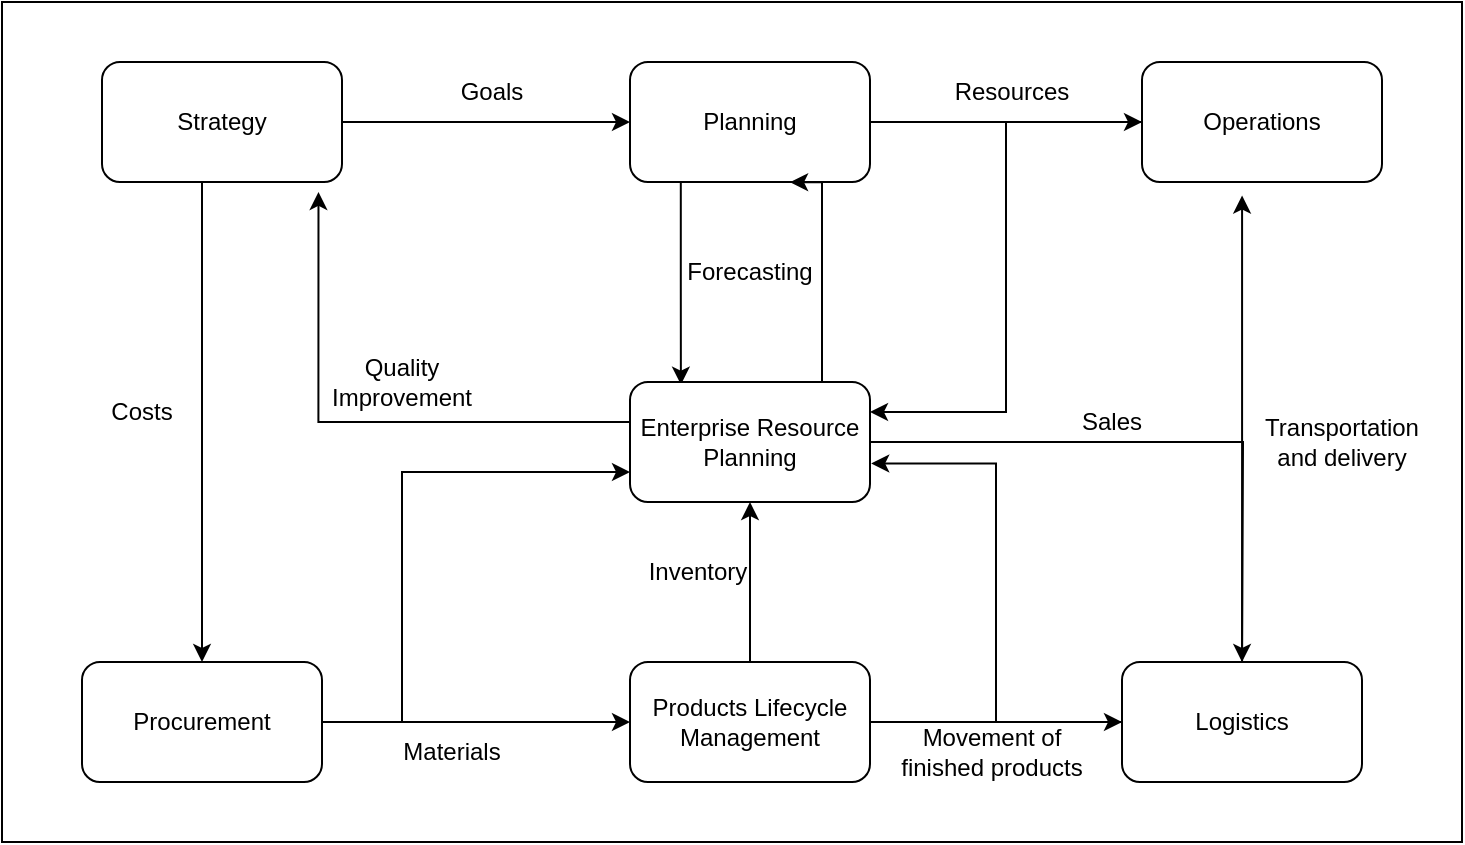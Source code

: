 <mxfile version="28.0.4">
  <diagram name="Page-1" id="RFG91nqQHrq2rCqh5LNW">
    <mxGraphModel dx="1042" dy="510" grid="1" gridSize="10" guides="1" tooltips="1" connect="1" arrows="1" fold="1" page="1" pageScale="1" pageWidth="827" pageHeight="1169" math="0" shadow="0">
      <root>
        <mxCell id="0" />
        <mxCell id="1" parent="0" />
        <mxCell id="hU0FTpct08kERLUiqEbZ-2" value="" style="rounded=0;whiteSpace=wrap;html=1;" parent="1" vertex="1">
          <mxGeometry x="40" y="150" width="730" height="420" as="geometry" />
        </mxCell>
        <mxCell id="hU0FTpct08kERLUiqEbZ-5" value="" style="edgeStyle=orthogonalEdgeStyle;rounded=0;orthogonalLoop=1;jettySize=auto;html=1;" parent="1" source="hU0FTpct08kERLUiqEbZ-3" target="hU0FTpct08kERLUiqEbZ-4" edge="1">
          <mxGeometry relative="1" as="geometry" />
        </mxCell>
        <mxCell id="HoA-zwtDn_BUg8EGvlk8-13" style="edgeStyle=orthogonalEdgeStyle;rounded=0;orthogonalLoop=1;jettySize=auto;html=1;" parent="1" source="hU0FTpct08kERLUiqEbZ-3" target="hU0FTpct08kERLUiqEbZ-10" edge="1">
          <mxGeometry relative="1" as="geometry">
            <Array as="points">
              <mxPoint x="140" y="300" />
              <mxPoint x="140" y="300" />
            </Array>
          </mxGeometry>
        </mxCell>
        <mxCell id="hU0FTpct08kERLUiqEbZ-3" value="Strategy " style="rounded=1;whiteSpace=wrap;html=1;" parent="1" vertex="1">
          <mxGeometry x="90" y="180" width="120" height="60" as="geometry" />
        </mxCell>
        <mxCell id="hU0FTpct08kERLUiqEbZ-11" value="" style="edgeStyle=orthogonalEdgeStyle;rounded=0;orthogonalLoop=1;jettySize=auto;html=1;" parent="1" source="hU0FTpct08kERLUiqEbZ-4" target="hU0FTpct08kERLUiqEbZ-6" edge="1">
          <mxGeometry relative="1" as="geometry" />
        </mxCell>
        <mxCell id="HoA-zwtDn_BUg8EGvlk8-5" style="edgeStyle=orthogonalEdgeStyle;rounded=0;orthogonalLoop=1;jettySize=auto;html=1;entryX=0.212;entryY=0.022;entryDx=0;entryDy=0;entryPerimeter=0;" parent="1" source="hU0FTpct08kERLUiqEbZ-4" target="hU0FTpct08kERLUiqEbZ-17" edge="1">
          <mxGeometry relative="1" as="geometry">
            <Array as="points">
              <mxPoint x="379" y="290" />
            </Array>
          </mxGeometry>
        </mxCell>
        <mxCell id="hU0FTpct08kERLUiqEbZ-4" value="&lt;div&gt;Planning &lt;/div&gt;" style="rounded=1;whiteSpace=wrap;html=1;" parent="1" vertex="1">
          <mxGeometry x="354" y="180" width="120" height="60" as="geometry" />
        </mxCell>
        <mxCell id="HoA-zwtDn_BUg8EGvlk8-9" style="edgeStyle=orthogonalEdgeStyle;rounded=0;orthogonalLoop=1;jettySize=auto;html=1;entryX=1;entryY=0.25;entryDx=0;entryDy=0;" parent="1" source="hU0FTpct08kERLUiqEbZ-6" target="hU0FTpct08kERLUiqEbZ-17" edge="1">
          <mxGeometry relative="1" as="geometry" />
        </mxCell>
        <mxCell id="hU0FTpct08kERLUiqEbZ-6" value="Operations " style="rounded=1;whiteSpace=wrap;html=1;" parent="1" vertex="1">
          <mxGeometry x="610" y="180" width="120" height="60" as="geometry" />
        </mxCell>
        <mxCell id="hU0FTpct08kERLUiqEbZ-8" value="Logistics" style="rounded=1;whiteSpace=wrap;html=1;" parent="1" vertex="1">
          <mxGeometry x="600" y="480" width="120" height="60" as="geometry" />
        </mxCell>
        <mxCell id="HoA-zwtDn_BUg8EGvlk8-22" value="" style="edgeStyle=orthogonalEdgeStyle;rounded=0;orthogonalLoop=1;jettySize=auto;html=1;" parent="1" source="hU0FTpct08kERLUiqEbZ-9" target="hU0FTpct08kERLUiqEbZ-17" edge="1">
          <mxGeometry relative="1" as="geometry" />
        </mxCell>
        <mxCell id="HoA-zwtDn_BUg8EGvlk8-31" style="edgeStyle=orthogonalEdgeStyle;rounded=0;orthogonalLoop=1;jettySize=auto;html=1;" parent="1" source="hU0FTpct08kERLUiqEbZ-9" target="hU0FTpct08kERLUiqEbZ-8" edge="1">
          <mxGeometry relative="1" as="geometry" />
        </mxCell>
        <mxCell id="hU0FTpct08kERLUiqEbZ-9" value="Products Lifecycle Management " style="rounded=1;whiteSpace=wrap;html=1;" parent="1" vertex="1">
          <mxGeometry x="354" y="480" width="120" height="60" as="geometry" />
        </mxCell>
        <mxCell id="HoA-zwtDn_BUg8EGvlk8-17" style="edgeStyle=orthogonalEdgeStyle;rounded=0;orthogonalLoop=1;jettySize=auto;html=1;entryX=0;entryY=0.75;entryDx=0;entryDy=0;" parent="1" source="hU0FTpct08kERLUiqEbZ-10" target="hU0FTpct08kERLUiqEbZ-17" edge="1">
          <mxGeometry relative="1" as="geometry">
            <Array as="points">
              <mxPoint x="240" y="510" />
              <mxPoint x="240" y="385" />
            </Array>
          </mxGeometry>
        </mxCell>
        <mxCell id="HoA-zwtDn_BUg8EGvlk8-19" style="edgeStyle=orthogonalEdgeStyle;rounded=0;orthogonalLoop=1;jettySize=auto;html=1;" parent="1" source="hU0FTpct08kERLUiqEbZ-10" target="hU0FTpct08kERLUiqEbZ-9" edge="1">
          <mxGeometry relative="1" as="geometry" />
        </mxCell>
        <mxCell id="hU0FTpct08kERLUiqEbZ-10" value="Procurement" style="rounded=1;whiteSpace=wrap;html=1;" parent="1" vertex="1">
          <mxGeometry x="80" y="480" width="120" height="60" as="geometry" />
        </mxCell>
        <mxCell id="HoA-zwtDn_BUg8EGvlk8-6" style="edgeStyle=orthogonalEdgeStyle;rounded=0;orthogonalLoop=1;jettySize=auto;html=1;entryX=0.667;entryY=1.002;entryDx=0;entryDy=0;entryPerimeter=0;" parent="1" source="hU0FTpct08kERLUiqEbZ-17" target="hU0FTpct08kERLUiqEbZ-4" edge="1">
          <mxGeometry relative="1" as="geometry">
            <Array as="points">
              <mxPoint x="450" y="240" />
            </Array>
          </mxGeometry>
        </mxCell>
        <mxCell id="HoA-zwtDn_BUg8EGvlk8-30" style="edgeStyle=orthogonalEdgeStyle;rounded=0;orthogonalLoop=1;jettySize=auto;html=1;" parent="1" source="hU0FTpct08kERLUiqEbZ-17" edge="1">
          <mxGeometry relative="1" as="geometry">
            <mxPoint x="660" y="480" as="targetPoint" />
          </mxGeometry>
        </mxCell>
        <mxCell id="hU0FTpct08kERLUiqEbZ-17" value="Enterprise Resource Planning " style="rounded=1;whiteSpace=wrap;html=1;" parent="1" vertex="1">
          <mxGeometry x="354" y="340" width="120" height="60" as="geometry" />
        </mxCell>
        <mxCell id="HoA-zwtDn_BUg8EGvlk8-1" value="Goals" style="text;html=1;align=center;verticalAlign=middle;whiteSpace=wrap;rounded=0;" parent="1" vertex="1">
          <mxGeometry x="200" y="180" width="170" height="30" as="geometry" />
        </mxCell>
        <mxCell id="HoA-zwtDn_BUg8EGvlk8-2" value="Forecasting" style="text;html=1;align=center;verticalAlign=middle;whiteSpace=wrap;rounded=0;" parent="1" vertex="1">
          <mxGeometry x="384" y="270" width="60" height="30" as="geometry" />
        </mxCell>
        <mxCell id="HoA-zwtDn_BUg8EGvlk8-7" value="Resources" style="text;html=1;align=center;verticalAlign=middle;whiteSpace=wrap;rounded=0;" parent="1" vertex="1">
          <mxGeometry x="460" y="180" width="170" height="30" as="geometry" />
        </mxCell>
        <mxCell id="HoA-zwtDn_BUg8EGvlk8-11" style="edgeStyle=orthogonalEdgeStyle;rounded=0;orthogonalLoop=1;jettySize=auto;html=1;entryX=0.902;entryY=1.083;entryDx=0;entryDy=0;entryPerimeter=0;" parent="1" source="hU0FTpct08kERLUiqEbZ-17" target="hU0FTpct08kERLUiqEbZ-3" edge="1">
          <mxGeometry relative="1" as="geometry">
            <Array as="points">
              <mxPoint x="198" y="360" />
            </Array>
          </mxGeometry>
        </mxCell>
        <mxCell id="HoA-zwtDn_BUg8EGvlk8-14" value="Costs" style="text;html=1;align=center;verticalAlign=middle;whiteSpace=wrap;rounded=0;" parent="1" vertex="1">
          <mxGeometry x="80" y="340" width="60" height="30" as="geometry" />
        </mxCell>
        <mxCell id="HoA-zwtDn_BUg8EGvlk8-20" value="Materials" style="text;html=1;align=center;verticalAlign=middle;whiteSpace=wrap;rounded=0;" parent="1" vertex="1">
          <mxGeometry x="200" y="510" width="130" height="30" as="geometry" />
        </mxCell>
        <mxCell id="HoA-zwtDn_BUg8EGvlk8-23" value="Inventory" style="text;html=1;align=center;verticalAlign=middle;whiteSpace=wrap;rounded=0;" parent="1" vertex="1">
          <mxGeometry x="330" y="420" width="116" height="30" as="geometry" />
        </mxCell>
        <mxCell id="HoA-zwtDn_BUg8EGvlk8-24" style="edgeStyle=orthogonalEdgeStyle;rounded=0;orthogonalLoop=1;jettySize=auto;html=1;entryX=0.417;entryY=1.113;entryDx=0;entryDy=0;entryPerimeter=0;" parent="1" source="hU0FTpct08kERLUiqEbZ-8" target="hU0FTpct08kERLUiqEbZ-6" edge="1">
          <mxGeometry relative="1" as="geometry" />
        </mxCell>
        <mxCell id="HoA-zwtDn_BUg8EGvlk8-25" value="Transportation and delivery" style="text;html=1;align=center;verticalAlign=middle;whiteSpace=wrap;rounded=0;" parent="1" vertex="1">
          <mxGeometry x="680" y="355" width="60" height="30" as="geometry" />
        </mxCell>
        <mxCell id="HoA-zwtDn_BUg8EGvlk8-26" style="edgeStyle=orthogonalEdgeStyle;rounded=0;orthogonalLoop=1;jettySize=auto;html=1;entryX=1.005;entryY=0.679;entryDx=0;entryDy=0;entryPerimeter=0;" parent="1" source="hU0FTpct08kERLUiqEbZ-8" target="hU0FTpct08kERLUiqEbZ-17" edge="1">
          <mxGeometry relative="1" as="geometry" />
        </mxCell>
        <mxCell id="HoA-zwtDn_BUg8EGvlk8-27" value="&lt;div&gt;Sales&lt;/div&gt;" style="text;html=1;align=center;verticalAlign=middle;whiteSpace=wrap;rounded=0;" parent="1" vertex="1">
          <mxGeometry x="530" y="345" width="130" height="30" as="geometry" />
        </mxCell>
        <mxCell id="HoA-zwtDn_BUg8EGvlk8-32" value="Movement of finished products" style="text;html=1;align=center;verticalAlign=middle;whiteSpace=wrap;rounded=0;" parent="1" vertex="1">
          <mxGeometry x="480" y="510" width="110" height="30" as="geometry" />
        </mxCell>
        <mxCell id="n8gKTEWOLoxcFfo1IYt_-1" value="Quality Improvement" style="text;html=1;align=center;verticalAlign=middle;whiteSpace=wrap;rounded=0;" vertex="1" parent="1">
          <mxGeometry x="210" y="325" width="60" height="30" as="geometry" />
        </mxCell>
      </root>
    </mxGraphModel>
  </diagram>
</mxfile>
